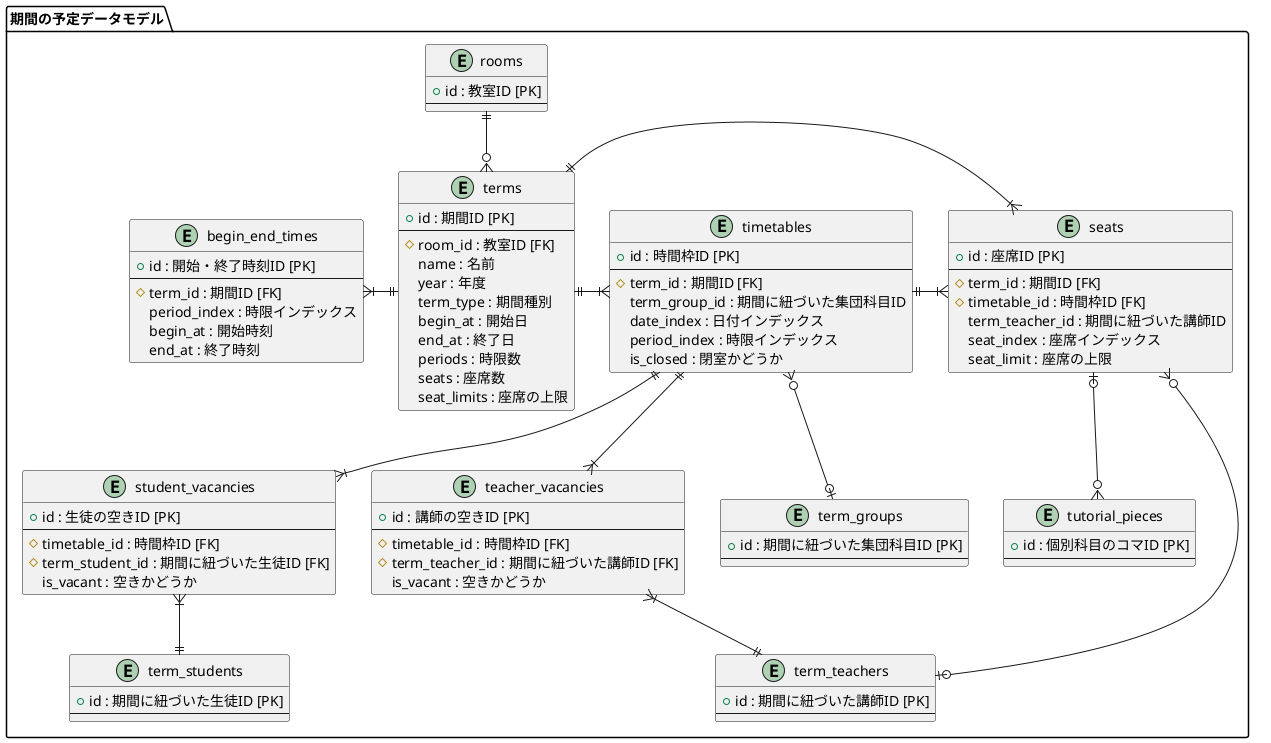 @startuml term_schedule_data_model

package "期間の予定データモデル" {
  entity "rooms" #F0F0F0 {
    + id : 教室ID [PK]
    --
  }

  entity "terms" {
    + id : 期間ID [PK]
    --
    # room_id : 教室ID [FK]
    name : 名前
    year : 年度
    term_type : 期間種別
    begin_at : 開始日
    end_at : 終了日
    periods : 時限数
    seats : 座席数
    seat_limits : 座席の上限
  }

  entity "term_students" #F0F0F0 {
    + id : 期間に紐づいた生徒ID [PK]
    --
  }

  entity "term_teachers" #F0F0F0 {
    + id : 期間に紐づいた講師ID [PK]
    --
  }

  entity "term_groups" #F0F0F0 {
    + id : 期間に紐づいた集団科目ID [PK]
    --
  }

  entity "tutorial_pieces" #F0F0F0 {
    + id : 個別科目のコマID [PK]
    --
  }

  entity "begin_end_times" {
    + id : 開始・終了時刻ID [PK]
    --
    # term_id : 期間ID [FK]
    period_index : 時限インデックス
    begin_at : 開始時刻
    end_at : 終了時刻
  }

  entity "timetables" {
    + id : 時間枠ID [PK]
    --
    # term_id : 期間ID [FK]
    term_group_id : 期間に紐づいた集団科目ID
    date_index : 日付インデックス
    period_index : 時限インデックス
    is_closed : 閉室かどうか
  }

  entity "seats" {
    + id : 座席ID [PK]
    --
    # term_id : 期間ID [FK]
    # timetable_id : 時間枠ID [FK]
    term_teacher_id : 期間に紐づいた講師ID
    seat_index : 座席インデックス
    seat_limit : 座席の上限
  }

  entity "student_vacancies" {
    + id : 生徒の空きID [PK]
    --
    # timetable_id : 時間枠ID [FK]
    # term_student_id : 期間に紐づいた生徒ID [FK]
    is_vacant : 空きかどうか
  }

  entity "teacher_vacancies" {
    + id : 講師の空きID [PK]
    --
    # timetable_id : 時間枠ID [FK]
    # term_teacher_id : 期間に紐づいた講師ID [FK]
    is_vacant : 空きかどうか
  }
}

rooms ||-do-o{ terms
terms ||-le-|{ begin_end_times
terms ||-ri-|{ timetables
terms ||-ri-|{ seats
timetables ||-ri-|{ seats
timetables ||-do-|{ student_vacancies
timetables ||-do-|{ teacher_vacancies
term_students ||-up-|{ student_vacancies
term_teachers ||-up-|{ teacher_vacancies
term_groups |o-up-o{ timetables
seats }o-do-o| term_teachers
seats |o-do-o{ tutorial_pieces
@enduml
